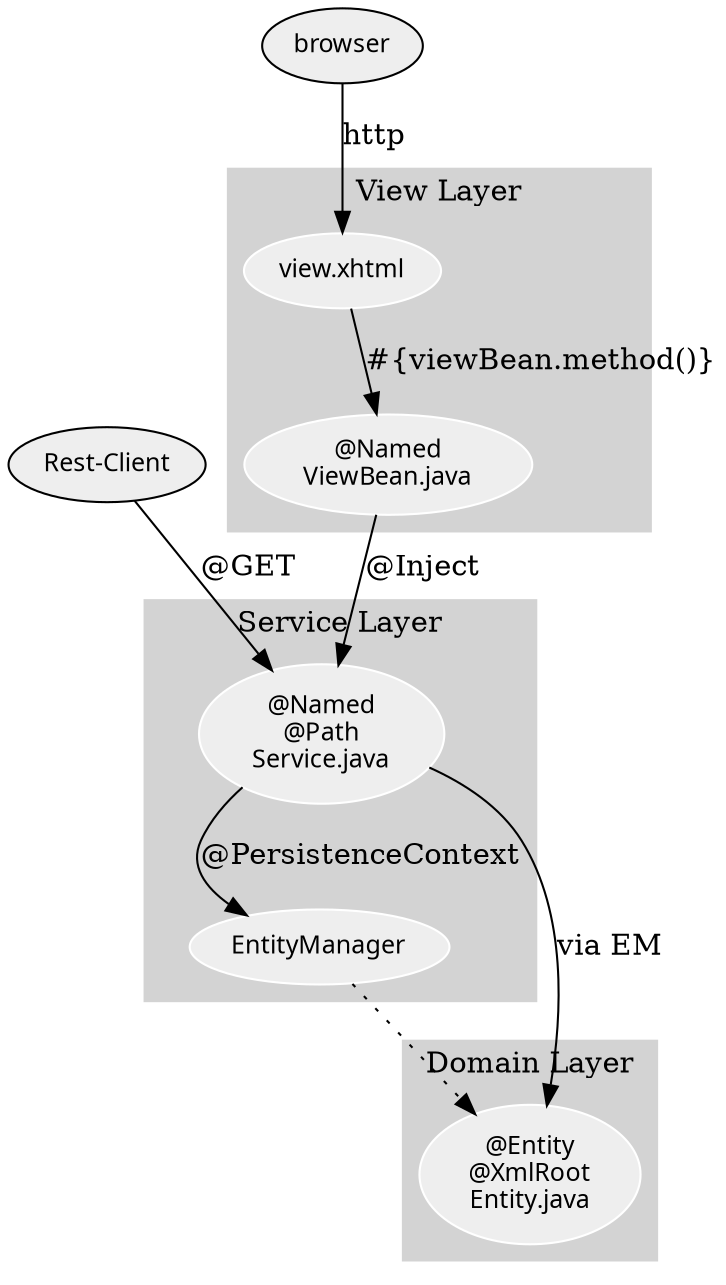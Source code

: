 digraph class_dependencies
{
  node [fontname=Verdana,fontsize=12];
  node [style=filled];
  node [fillcolor="#EEEEEE"];
  node [color="black"];
  edge [color="black"];

  subgraph cluster_0 {
    label  = "View Layer";

    style=filled;
    color=lightgrey;

    node [style=filled,color=white];

    "view.xhtml" -> "ViewBean.java" [label = "#{viewBean.method()}"];
    "ViewBean.java" [label = "@Named\n\N"];
  }

  subgraph cluster_1 {
    label = "Service Layer";

    style=filled;
    color=lightgrey;

    node [style=filled,color=white];

    "Service.java" -> "EntityManager" [label = "@PersistenceContext"];
    "Service.java" [label = "@Named\n@Path\n\N"] ;
  }


  subgraph cluster_2 {
    label = "Domain Layer";

    style=filled;
    color=lightgrey;

    node [style=filled,color=white];

    "Entity.java" [label = "@Entity\n@XmlRoot\n\N"];
  }

  "ViewBean.java" -> "Service.java" [label = "@Inject"];
  "Service.java" -> "Entity.java" [label = "via EM"];
  "EntityManager" -> "Entity.java" [style = "dotted"];

  browser -> "view.xhtml" [label = "http"];

  "Rest-Client" -> "Service.java" [ label = "@GET"];




}

